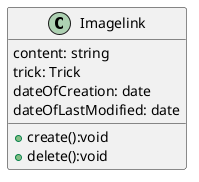 @startuml Imagelink

class Imagelink {
  content: string
  trick: Trick
  dateOfCreation: date
  dateOfLastModified: date
  +create():void
  +delete():void

}

@enduml
